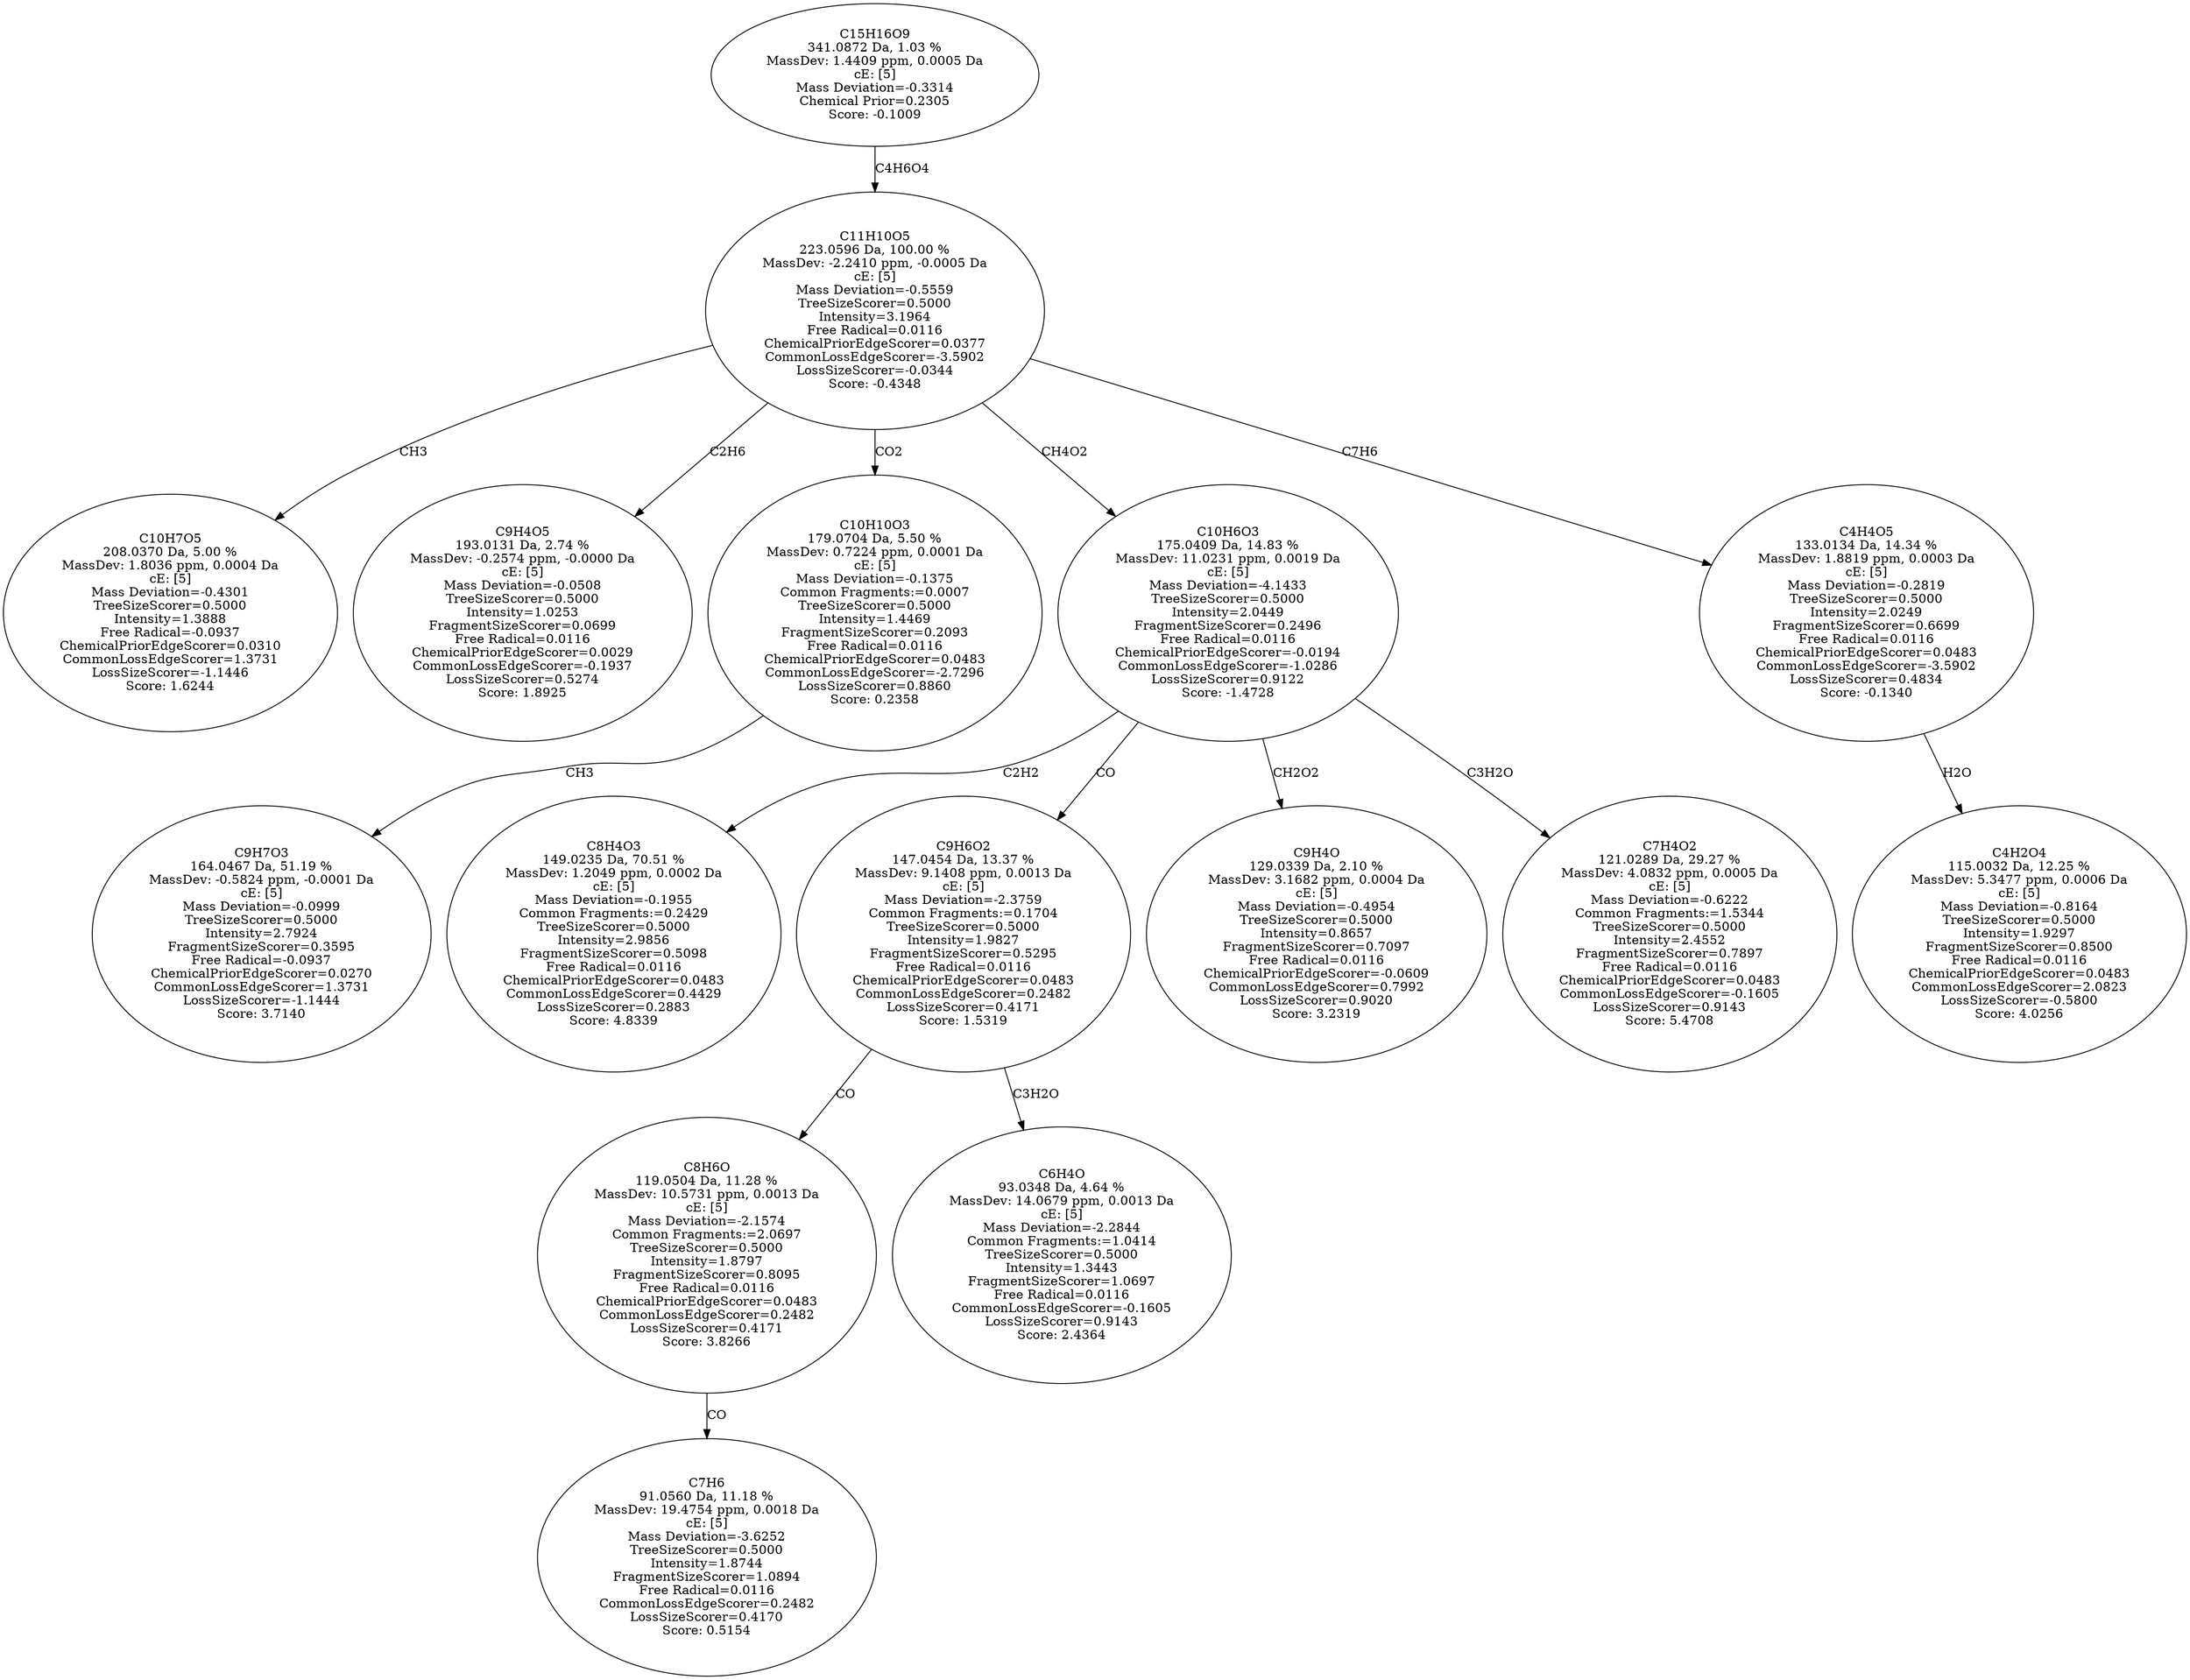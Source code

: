 strict digraph {
v1 [label="C10H7O5\n208.0370 Da, 5.00 %\nMassDev: 1.8036 ppm, 0.0004 Da\ncE: [5]\nMass Deviation=-0.4301\nTreeSizeScorer=0.5000\nIntensity=1.3888\nFree Radical=-0.0937\nChemicalPriorEdgeScorer=0.0310\nCommonLossEdgeScorer=1.3731\nLossSizeScorer=-1.1446\nScore: 1.6244"];
v2 [label="C9H4O5\n193.0131 Da, 2.74 %\nMassDev: -0.2574 ppm, -0.0000 Da\ncE: [5]\nMass Deviation=-0.0508\nTreeSizeScorer=0.5000\nIntensity=1.0253\nFragmentSizeScorer=0.0699\nFree Radical=0.0116\nChemicalPriorEdgeScorer=0.0029\nCommonLossEdgeScorer=-0.1937\nLossSizeScorer=0.5274\nScore: 1.8925"];
v3 [label="C9H7O3\n164.0467 Da, 51.19 %\nMassDev: -0.5824 ppm, -0.0001 Da\ncE: [5]\nMass Deviation=-0.0999\nTreeSizeScorer=0.5000\nIntensity=2.7924\nFragmentSizeScorer=0.3595\nFree Radical=-0.0937\nChemicalPriorEdgeScorer=0.0270\nCommonLossEdgeScorer=1.3731\nLossSizeScorer=-1.1444\nScore: 3.7140"];
v4 [label="C10H10O3\n179.0704 Da, 5.50 %\nMassDev: 0.7224 ppm, 0.0001 Da\ncE: [5]\nMass Deviation=-0.1375\nCommon Fragments:=0.0007\nTreeSizeScorer=0.5000\nIntensity=1.4469\nFragmentSizeScorer=0.2093\nFree Radical=0.0116\nChemicalPriorEdgeScorer=0.0483\nCommonLossEdgeScorer=-2.7296\nLossSizeScorer=0.8860\nScore: 0.2358"];
v5 [label="C8H4O3\n149.0235 Da, 70.51 %\nMassDev: 1.2049 ppm, 0.0002 Da\ncE: [5]\nMass Deviation=-0.1955\nCommon Fragments:=0.2429\nTreeSizeScorer=0.5000\nIntensity=2.9856\nFragmentSizeScorer=0.5098\nFree Radical=0.0116\nChemicalPriorEdgeScorer=0.0483\nCommonLossEdgeScorer=0.4429\nLossSizeScorer=0.2883\nScore: 4.8339"];
v6 [label="C7H6\n91.0560 Da, 11.18 %\nMassDev: 19.4754 ppm, 0.0018 Da\ncE: [5]\nMass Deviation=-3.6252\nTreeSizeScorer=0.5000\nIntensity=1.8744\nFragmentSizeScorer=1.0894\nFree Radical=0.0116\nCommonLossEdgeScorer=0.2482\nLossSizeScorer=0.4170\nScore: 0.5154"];
v7 [label="C8H6O\n119.0504 Da, 11.28 %\nMassDev: 10.5731 ppm, 0.0013 Da\ncE: [5]\nMass Deviation=-2.1574\nCommon Fragments:=2.0697\nTreeSizeScorer=0.5000\nIntensity=1.8797\nFragmentSizeScorer=0.8095\nFree Radical=0.0116\nChemicalPriorEdgeScorer=0.0483\nCommonLossEdgeScorer=0.2482\nLossSizeScorer=0.4171\nScore: 3.8266"];
v8 [label="C6H4O\n93.0348 Da, 4.64 %\nMassDev: 14.0679 ppm, 0.0013 Da\ncE: [5]\nMass Deviation=-2.2844\nCommon Fragments:=1.0414\nTreeSizeScorer=0.5000\nIntensity=1.3443\nFragmentSizeScorer=1.0697\nFree Radical=0.0116\nCommonLossEdgeScorer=-0.1605\nLossSizeScorer=0.9143\nScore: 2.4364"];
v9 [label="C9H6O2\n147.0454 Da, 13.37 %\nMassDev: 9.1408 ppm, 0.0013 Da\ncE: [5]\nMass Deviation=-2.3759\nCommon Fragments:=0.1704\nTreeSizeScorer=0.5000\nIntensity=1.9827\nFragmentSizeScorer=0.5295\nFree Radical=0.0116\nChemicalPriorEdgeScorer=0.0483\nCommonLossEdgeScorer=0.2482\nLossSizeScorer=0.4171\nScore: 1.5319"];
v10 [label="C9H4O\n129.0339 Da, 2.10 %\nMassDev: 3.1682 ppm, 0.0004 Da\ncE: [5]\nMass Deviation=-0.4954\nTreeSizeScorer=0.5000\nIntensity=0.8657\nFragmentSizeScorer=0.7097\nFree Radical=0.0116\nChemicalPriorEdgeScorer=-0.0609\nCommonLossEdgeScorer=0.7992\nLossSizeScorer=0.9020\nScore: 3.2319"];
v11 [label="C7H4O2\n121.0289 Da, 29.27 %\nMassDev: 4.0832 ppm, 0.0005 Da\ncE: [5]\nMass Deviation=-0.6222\nCommon Fragments:=1.5344\nTreeSizeScorer=0.5000\nIntensity=2.4552\nFragmentSizeScorer=0.7897\nFree Radical=0.0116\nChemicalPriorEdgeScorer=0.0483\nCommonLossEdgeScorer=-0.1605\nLossSizeScorer=0.9143\nScore: 5.4708"];
v12 [label="C10H6O3\n175.0409 Da, 14.83 %\nMassDev: 11.0231 ppm, 0.0019 Da\ncE: [5]\nMass Deviation=-4.1433\nTreeSizeScorer=0.5000\nIntensity=2.0449\nFragmentSizeScorer=0.2496\nFree Radical=0.0116\nChemicalPriorEdgeScorer=-0.0194\nCommonLossEdgeScorer=-1.0286\nLossSizeScorer=0.9122\nScore: -1.4728"];
v13 [label="C4H2O4\n115.0032 Da, 12.25 %\nMassDev: 5.3477 ppm, 0.0006 Da\ncE: [5]\nMass Deviation=-0.8164\nTreeSizeScorer=0.5000\nIntensity=1.9297\nFragmentSizeScorer=0.8500\nFree Radical=0.0116\nChemicalPriorEdgeScorer=0.0483\nCommonLossEdgeScorer=2.0823\nLossSizeScorer=-0.5800\nScore: 4.0256"];
v14 [label="C4H4O5\n133.0134 Da, 14.34 %\nMassDev: 1.8819 ppm, 0.0003 Da\ncE: [5]\nMass Deviation=-0.2819\nTreeSizeScorer=0.5000\nIntensity=2.0249\nFragmentSizeScorer=0.6699\nFree Radical=0.0116\nChemicalPriorEdgeScorer=0.0483\nCommonLossEdgeScorer=-3.5902\nLossSizeScorer=0.4834\nScore: -0.1340"];
v15 [label="C11H10O5\n223.0596 Da, 100.00 %\nMassDev: -2.2410 ppm, -0.0005 Da\ncE: [5]\nMass Deviation=-0.5559\nTreeSizeScorer=0.5000\nIntensity=3.1964\nFree Radical=0.0116\nChemicalPriorEdgeScorer=0.0377\nCommonLossEdgeScorer=-3.5902\nLossSizeScorer=-0.0344\nScore: -0.4348"];
v16 [label="C15H16O9\n341.0872 Da, 1.03 %\nMassDev: 1.4409 ppm, 0.0005 Da\ncE: [5]\nMass Deviation=-0.3314\nChemical Prior=0.2305\nScore: -0.1009"];
v15 -> v1 [label="CH3"];
v15 -> v2 [label="C2H6"];
v4 -> v3 [label="CH3"];
v15 -> v4 [label="CO2"];
v12 -> v5 [label="C2H2"];
v7 -> v6 [label="CO"];
v9 -> v7 [label="CO"];
v9 -> v8 [label="C3H2O"];
v12 -> v9 [label="CO"];
v12 -> v10 [label="CH2O2"];
v12 -> v11 [label="C3H2O"];
v15 -> v12 [label="CH4O2"];
v14 -> v13 [label="H2O"];
v15 -> v14 [label="C7H6"];
v16 -> v15 [label="C4H6O4"];
}